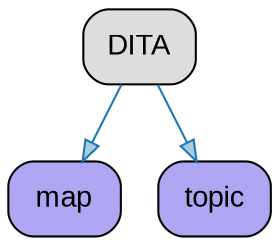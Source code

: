 // DITA Base Modules
strict digraph {
				
  // Root node
  
	"DITA" [label ="DITA" fontname="Arial" shape="Mrecord" style="filled"  fillcolor="#DDDDDD"]
			
  // Other nodes
      
	"map" [label ="map" fontname="Arial" shape="Mrecord" style="filled"  fillcolor="#AFA7F4"]
      
	"topic" [label ="topic" fontname="Arial" shape="Mrecord" style="filled"  fillcolor="#AFA7F4"]
   
  // Edges
      
	"DITA" -> "map" [fillcolor="#a6cee3" color="#1f78b4"]
      
	"DITA" -> "topic" [fillcolor="#a6cee3" color="#1f78b4"]
   }